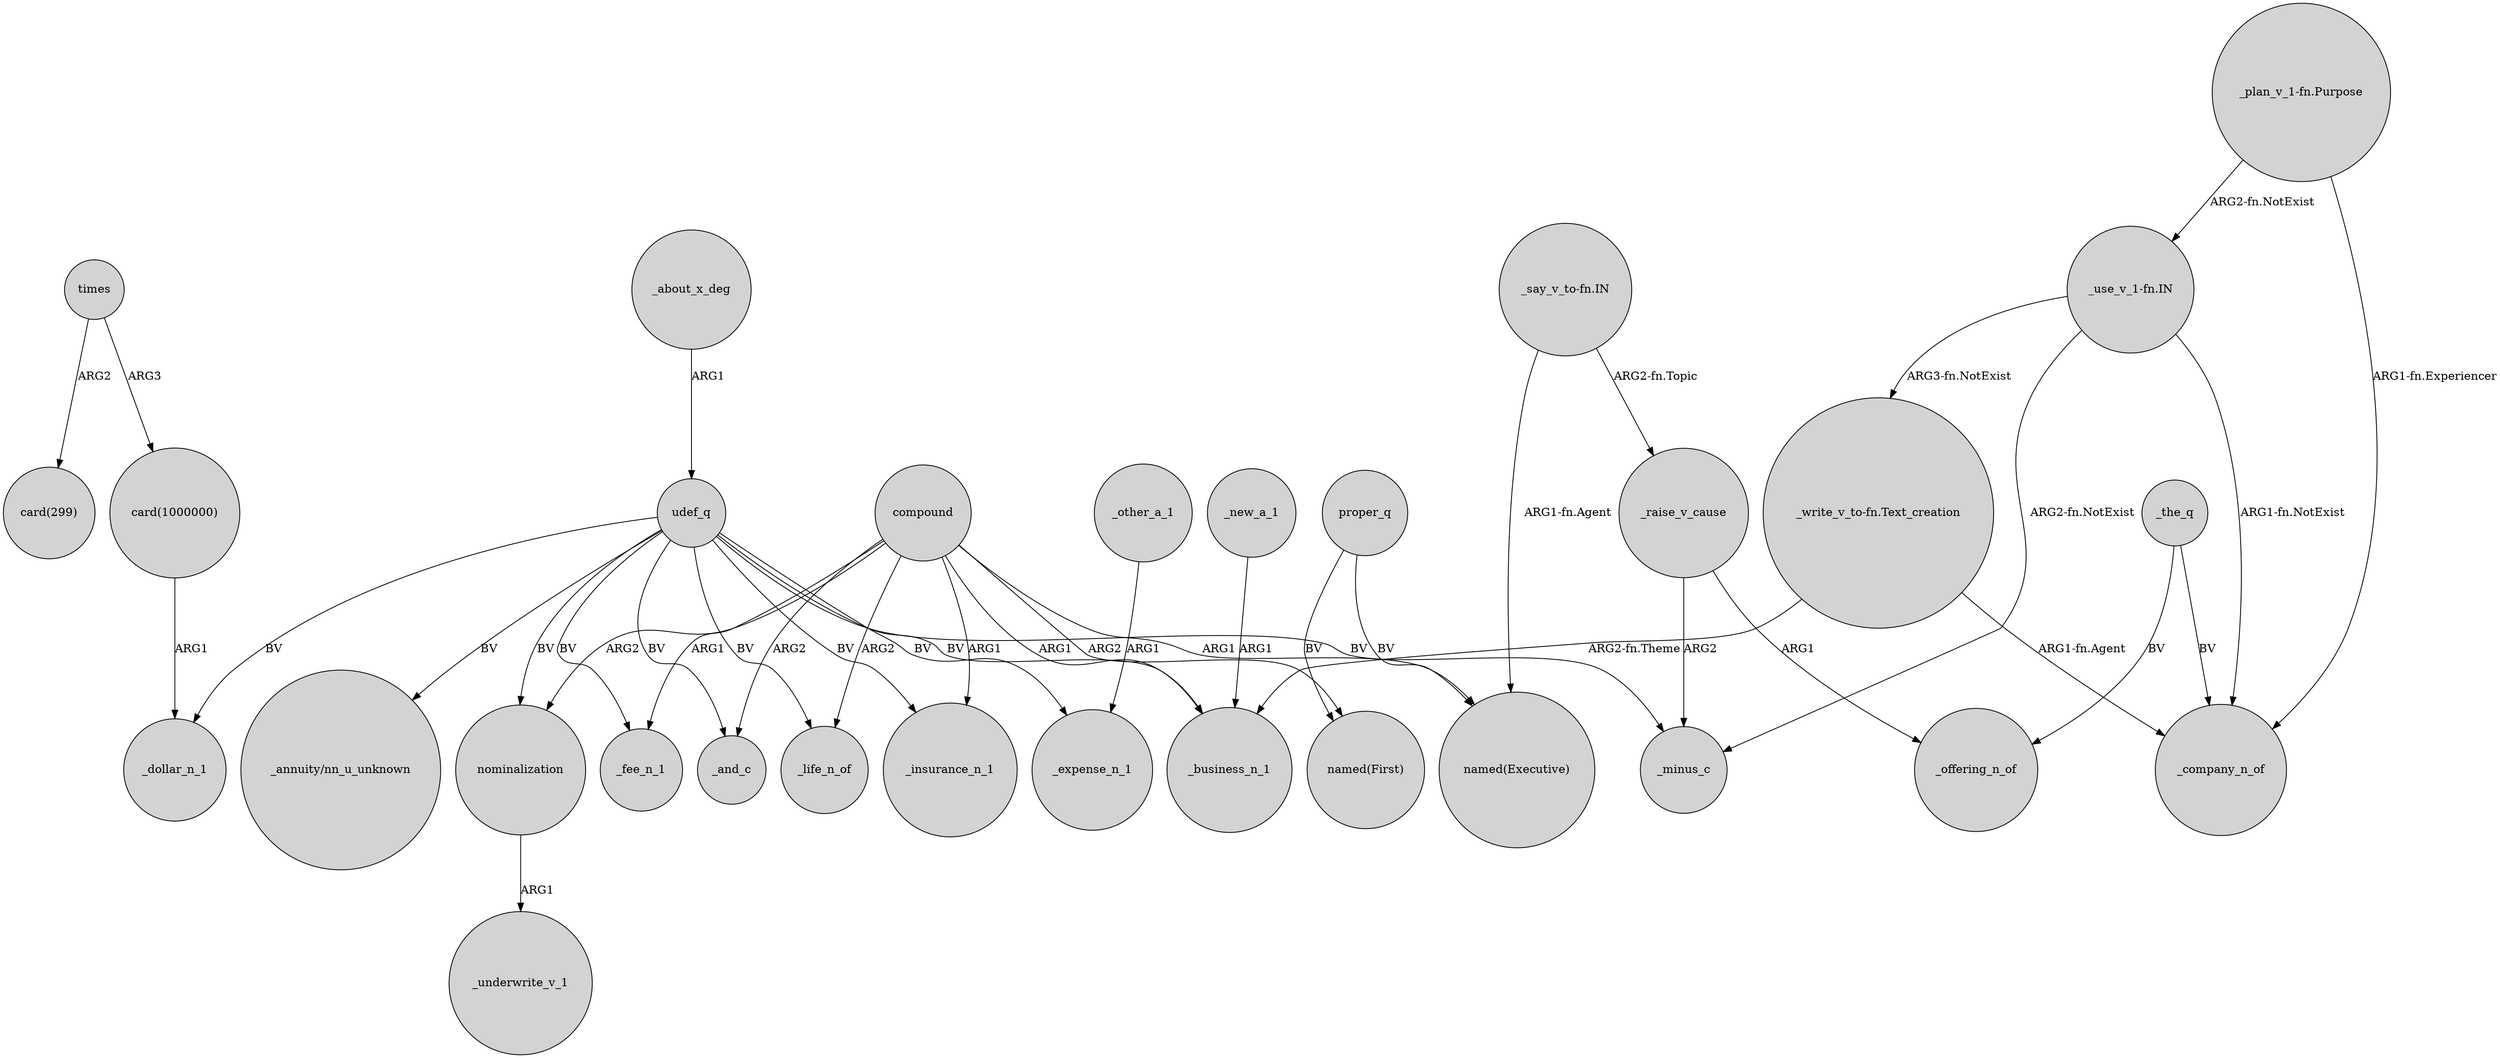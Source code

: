 digraph {
	node [shape=circle style=filled]
	times -> "card(299)" [label=ARG2]
	compound -> _life_n_of [label=ARG2]
	udef_q -> _expense_n_1 [label=BV]
	compound -> _insurance_n_1 [label=ARG1]
	"card(1000000)" -> _dollar_n_1 [label=ARG1]
	"_use_v_1-fn.IN" -> _minus_c [label="ARG2-fn.NotExist"]
	"_say_v_to-fn.IN" -> "named(Executive)" [label="ARG1-fn.Agent"]
	udef_q -> _fee_n_1 [label=BV]
	"_use_v_1-fn.IN" -> "_write_v_to-fn.Text_creation" [label="ARG3-fn.NotExist"]
	udef_q -> _life_n_of [label=BV]
	udef_q -> _insurance_n_1 [label=BV]
	"_write_v_to-fn.Text_creation" -> _business_n_1 [label="ARG2-fn.Theme"]
	proper_q -> "named(First)" [label=BV]
	compound -> "named(First)" [label=ARG2]
	compound -> nominalization [label=ARG2]
	_about_x_deg -> udef_q [label=ARG1]
	_the_q -> _company_n_of [label=BV]
	_raise_v_cause -> _minus_c [label=ARG2]
	"_write_v_to-fn.Text_creation" -> _company_n_of [label="ARG1-fn.Agent"]
	"_say_v_to-fn.IN" -> _raise_v_cause [label="ARG2-fn.Topic"]
	"_use_v_1-fn.IN" -> _company_n_of [label="ARG1-fn.NotExist"]
	compound -> _and_c [label=ARG2]
	times -> "card(1000000)" [label=ARG3]
	compound -> _business_n_1 [label=ARG1]
	udef_q -> nominalization [label=BV]
	nominalization -> _underwrite_v_1 [label=ARG1]
	_other_a_1 -> _expense_n_1 [label=ARG1]
	udef_q -> "_annuity/nn_u_unknown" [label=BV]
	udef_q -> _business_n_1 [label=BV]
	"_plan_v_1-fn.Purpose" -> _company_n_of [label="ARG1-fn.Experiencer"]
	proper_q -> "named(Executive)" [label=BV]
	udef_q -> _minus_c [label=BV]
	compound -> "named(Executive)" [label=ARG1]
	udef_q -> _and_c [label=BV]
	_new_a_1 -> _business_n_1 [label=ARG1]
	compound -> _fee_n_1 [label=ARG1]
	_raise_v_cause -> _offering_n_of [label=ARG1]
	udef_q -> _dollar_n_1 [label=BV]
	_the_q -> _offering_n_of [label=BV]
	"_plan_v_1-fn.Purpose" -> "_use_v_1-fn.IN" [label="ARG2-fn.NotExist"]
}
